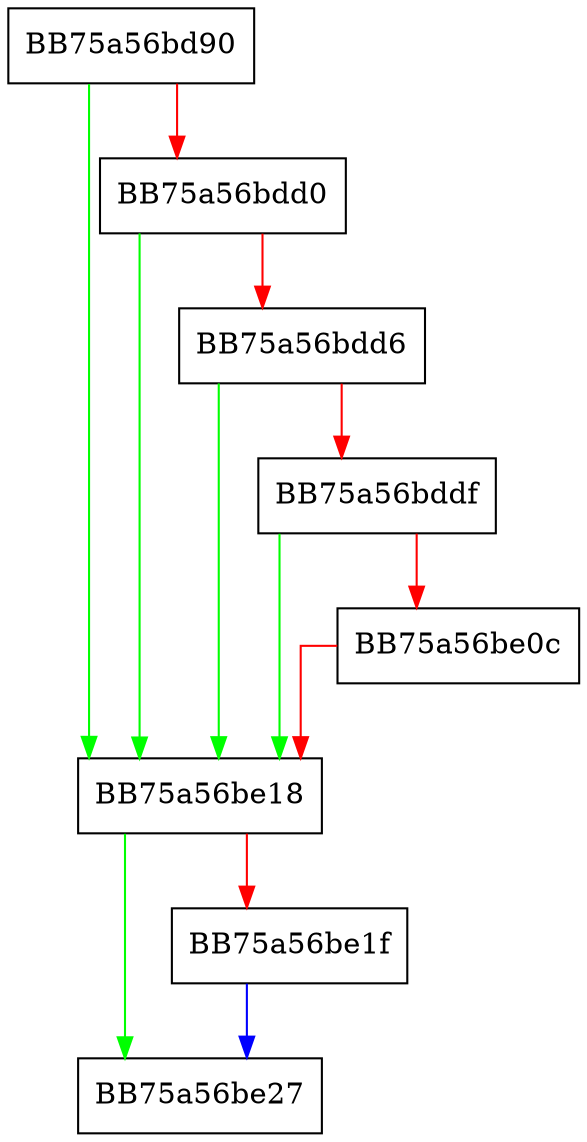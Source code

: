 digraph match_prefix {
  node [shape="box"];
  graph [splines=ortho];
  BB75a56bd90 -> BB75a56be18 [color="green"];
  BB75a56bd90 -> BB75a56bdd0 [color="red"];
  BB75a56bdd0 -> BB75a56be18 [color="green"];
  BB75a56bdd0 -> BB75a56bdd6 [color="red"];
  BB75a56bdd6 -> BB75a56be18 [color="green"];
  BB75a56bdd6 -> BB75a56bddf [color="red"];
  BB75a56bddf -> BB75a56be18 [color="green"];
  BB75a56bddf -> BB75a56be0c [color="red"];
  BB75a56be0c -> BB75a56be18 [color="red"];
  BB75a56be18 -> BB75a56be27 [color="green"];
  BB75a56be18 -> BB75a56be1f [color="red"];
  BB75a56be1f -> BB75a56be27 [color="blue"];
}